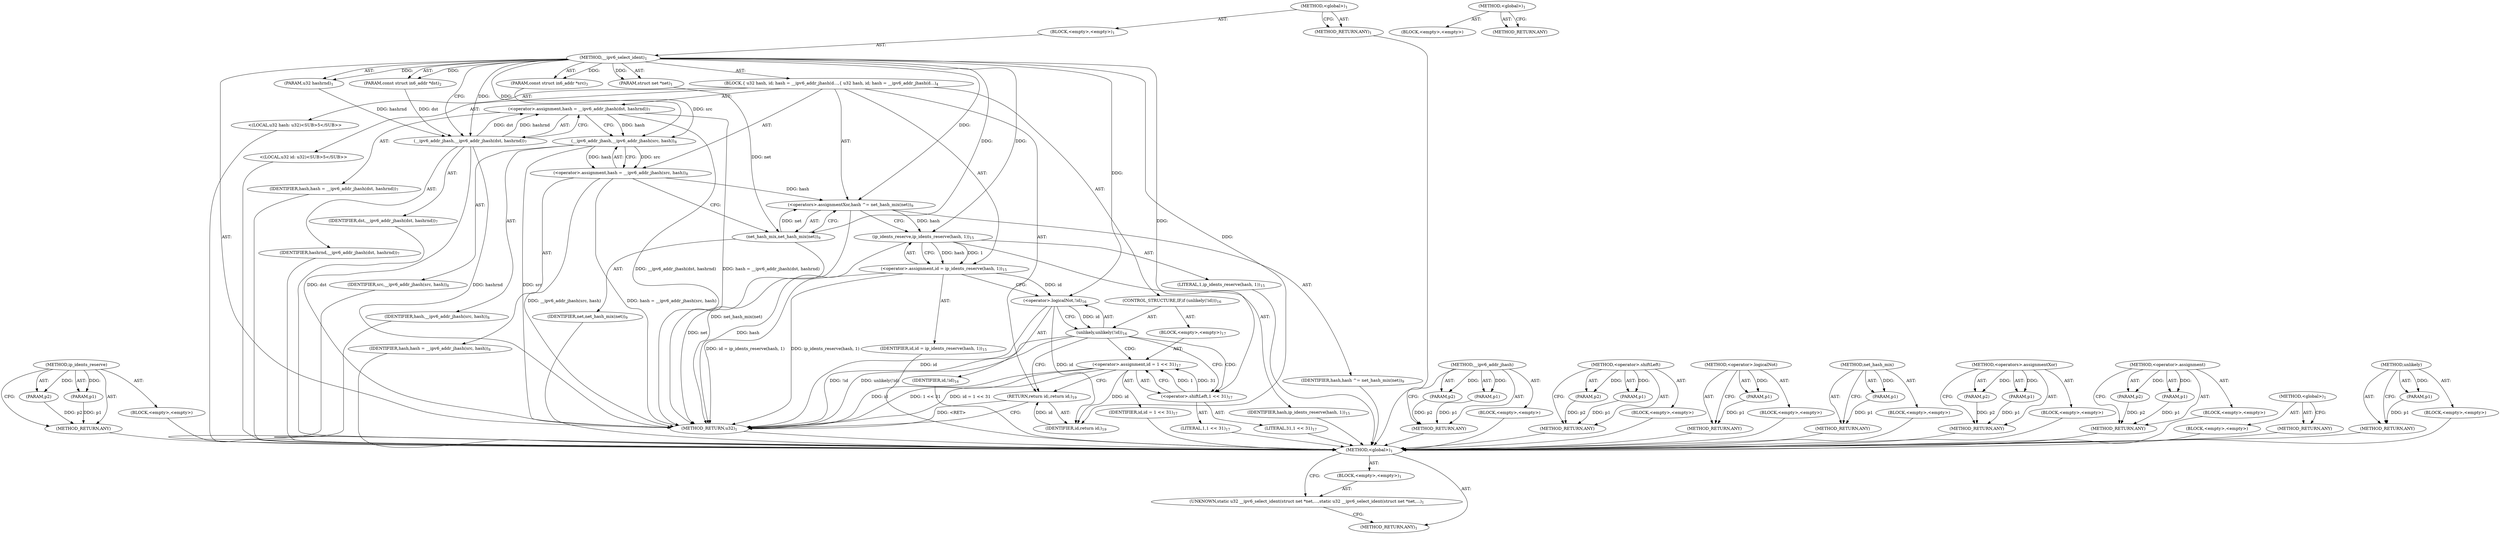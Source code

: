 digraph "&lt;global&gt;" {
vulnerable_89 [label=<(METHOD,ip_idents_reserve)>];
vulnerable_90 [label=<(PARAM,p1)>];
vulnerable_91 [label=<(PARAM,p2)>];
vulnerable_92 [label=<(BLOCK,&lt;empty&gt;,&lt;empty&gt;)>];
vulnerable_93 [label=<(METHOD_RETURN,ANY)>];
vulnerable_6 [label=<(METHOD,&lt;global&gt;)<SUB>1</SUB>>];
vulnerable_7 [label=<(BLOCK,&lt;empty&gt;,&lt;empty&gt;)<SUB>1</SUB>>];
vulnerable_8 [label=<(METHOD,__ipv6_select_ident)<SUB>1</SUB>>];
vulnerable_9 [label=<(PARAM,struct net *net)<SUB>1</SUB>>];
vulnerable_10 [label=<(PARAM,u32 hashrnd)<SUB>1</SUB>>];
vulnerable_11 [label=<(PARAM,const struct in6_addr *dst)<SUB>2</SUB>>];
vulnerable_12 [label=<(PARAM,const struct in6_addr *src)<SUB>3</SUB>>];
vulnerable_13 [label=<(BLOCK,{
 	u32 hash, id;
 
	hash = __ipv6_addr_jhash(d...,{
 	u32 hash, id;
 
	hash = __ipv6_addr_jhash(d...)<SUB>4</SUB>>];
vulnerable_14 [label="<(LOCAL,u32 hash: u32)<SUB>5</SUB>>"];
vulnerable_15 [label="<(LOCAL,u32 id: u32)<SUB>5</SUB>>"];
vulnerable_16 [label=<(&lt;operator&gt;.assignment,hash = __ipv6_addr_jhash(dst, hashrnd))<SUB>7</SUB>>];
vulnerable_17 [label=<(IDENTIFIER,hash,hash = __ipv6_addr_jhash(dst, hashrnd))<SUB>7</SUB>>];
vulnerable_18 [label=<(__ipv6_addr_jhash,__ipv6_addr_jhash(dst, hashrnd))<SUB>7</SUB>>];
vulnerable_19 [label=<(IDENTIFIER,dst,__ipv6_addr_jhash(dst, hashrnd))<SUB>7</SUB>>];
vulnerable_20 [label=<(IDENTIFIER,hashrnd,__ipv6_addr_jhash(dst, hashrnd))<SUB>7</SUB>>];
vulnerable_21 [label=<(&lt;operator&gt;.assignment,hash = __ipv6_addr_jhash(src, hash))<SUB>8</SUB>>];
vulnerable_22 [label=<(IDENTIFIER,hash,hash = __ipv6_addr_jhash(src, hash))<SUB>8</SUB>>];
vulnerable_23 [label=<(__ipv6_addr_jhash,__ipv6_addr_jhash(src, hash))<SUB>8</SUB>>];
vulnerable_24 [label=<(IDENTIFIER,src,__ipv6_addr_jhash(src, hash))<SUB>8</SUB>>];
vulnerable_25 [label=<(IDENTIFIER,hash,__ipv6_addr_jhash(src, hash))<SUB>8</SUB>>];
vulnerable_26 [label=<(&lt;operators&gt;.assignmentXor,hash ^= net_hash_mix(net))<SUB>9</SUB>>];
vulnerable_27 [label=<(IDENTIFIER,hash,hash ^= net_hash_mix(net))<SUB>9</SUB>>];
vulnerable_28 [label=<(net_hash_mix,net_hash_mix(net))<SUB>9</SUB>>];
vulnerable_29 [label=<(IDENTIFIER,net,net_hash_mix(net))<SUB>9</SUB>>];
vulnerable_30 [label=<(&lt;operator&gt;.assignment,id = ip_idents_reserve(hash, 1))<SUB>15</SUB>>];
vulnerable_31 [label=<(IDENTIFIER,id,id = ip_idents_reserve(hash, 1))<SUB>15</SUB>>];
vulnerable_32 [label=<(ip_idents_reserve,ip_idents_reserve(hash, 1))<SUB>15</SUB>>];
vulnerable_33 [label=<(IDENTIFIER,hash,ip_idents_reserve(hash, 1))<SUB>15</SUB>>];
vulnerable_34 [label=<(LITERAL,1,ip_idents_reserve(hash, 1))<SUB>15</SUB>>];
vulnerable_35 [label=<(CONTROL_STRUCTURE,IF,if (unlikely(!id)))<SUB>16</SUB>>];
vulnerable_36 [label=<(unlikely,unlikely(!id))<SUB>16</SUB>>];
vulnerable_37 [label=<(&lt;operator&gt;.logicalNot,!id)<SUB>16</SUB>>];
vulnerable_38 [label=<(IDENTIFIER,id,!id)<SUB>16</SUB>>];
vulnerable_39 [label=<(BLOCK,&lt;empty&gt;,&lt;empty&gt;)<SUB>17</SUB>>];
vulnerable_40 [label=<(&lt;operator&gt;.assignment,id = 1 &lt;&lt; 31)<SUB>17</SUB>>];
vulnerable_41 [label=<(IDENTIFIER,id,id = 1 &lt;&lt; 31)<SUB>17</SUB>>];
vulnerable_42 [label=<(&lt;operator&gt;.shiftLeft,1 &lt;&lt; 31)<SUB>17</SUB>>];
vulnerable_43 [label=<(LITERAL,1,1 &lt;&lt; 31)<SUB>17</SUB>>];
vulnerable_44 [label=<(LITERAL,31,1 &lt;&lt; 31)<SUB>17</SUB>>];
vulnerable_45 [label=<(RETURN,return id;,return id;)<SUB>19</SUB>>];
vulnerable_46 [label=<(IDENTIFIER,id,return id;)<SUB>19</SUB>>];
vulnerable_47 [label=<(METHOD_RETURN,u32)<SUB>1</SUB>>];
vulnerable_49 [label=<(METHOD_RETURN,ANY)<SUB>1</SUB>>];
vulnerable_75 [label=<(METHOD,__ipv6_addr_jhash)>];
vulnerable_76 [label=<(PARAM,p1)>];
vulnerable_77 [label=<(PARAM,p2)>];
vulnerable_78 [label=<(BLOCK,&lt;empty&gt;,&lt;empty&gt;)>];
vulnerable_79 [label=<(METHOD_RETURN,ANY)>];
vulnerable_102 [label=<(METHOD,&lt;operator&gt;.shiftLeft)>];
vulnerable_103 [label=<(PARAM,p1)>];
vulnerable_104 [label=<(PARAM,p2)>];
vulnerable_105 [label=<(BLOCK,&lt;empty&gt;,&lt;empty&gt;)>];
vulnerable_106 [label=<(METHOD_RETURN,ANY)>];
vulnerable_98 [label=<(METHOD,&lt;operator&gt;.logicalNot)>];
vulnerable_99 [label=<(PARAM,p1)>];
vulnerable_100 [label=<(BLOCK,&lt;empty&gt;,&lt;empty&gt;)>];
vulnerable_101 [label=<(METHOD_RETURN,ANY)>];
vulnerable_85 [label=<(METHOD,net_hash_mix)>];
vulnerable_86 [label=<(PARAM,p1)>];
vulnerable_87 [label=<(BLOCK,&lt;empty&gt;,&lt;empty&gt;)>];
vulnerable_88 [label=<(METHOD_RETURN,ANY)>];
vulnerable_80 [label=<(METHOD,&lt;operators&gt;.assignmentXor)>];
vulnerable_81 [label=<(PARAM,p1)>];
vulnerable_82 [label=<(PARAM,p2)>];
vulnerable_83 [label=<(BLOCK,&lt;empty&gt;,&lt;empty&gt;)>];
vulnerable_84 [label=<(METHOD_RETURN,ANY)>];
vulnerable_70 [label=<(METHOD,&lt;operator&gt;.assignment)>];
vulnerable_71 [label=<(PARAM,p1)>];
vulnerable_72 [label=<(PARAM,p2)>];
vulnerable_73 [label=<(BLOCK,&lt;empty&gt;,&lt;empty&gt;)>];
vulnerable_74 [label=<(METHOD_RETURN,ANY)>];
vulnerable_64 [label=<(METHOD,&lt;global&gt;)<SUB>1</SUB>>];
vulnerable_65 [label=<(BLOCK,&lt;empty&gt;,&lt;empty&gt;)>];
vulnerable_66 [label=<(METHOD_RETURN,ANY)>];
vulnerable_94 [label=<(METHOD,unlikely)>];
vulnerable_95 [label=<(PARAM,p1)>];
vulnerable_96 [label=<(BLOCK,&lt;empty&gt;,&lt;empty&gt;)>];
vulnerable_97 [label=<(METHOD_RETURN,ANY)>];
fixed_6 [label=<(METHOD,&lt;global&gt;)<SUB>1</SUB>>];
fixed_7 [label=<(BLOCK,&lt;empty&gt;,&lt;empty&gt;)<SUB>1</SUB>>];
fixed_8 [label=<(UNKNOWN,static u32 __ipv6_select_ident(struct net *net,...,static u32 __ipv6_select_ident(struct net *net,...)<SUB>1</SUB>>];
fixed_9 [label=<(METHOD_RETURN,ANY)<SUB>1</SUB>>];
fixed_14 [label=<(METHOD,&lt;global&gt;)<SUB>1</SUB>>];
fixed_15 [label=<(BLOCK,&lt;empty&gt;,&lt;empty&gt;)>];
fixed_16 [label=<(METHOD_RETURN,ANY)>];
vulnerable_89 -> vulnerable_90  [key=0, label="AST: "];
vulnerable_89 -> vulnerable_90  [key=1, label="DDG: "];
vulnerable_89 -> vulnerable_92  [key=0, label="AST: "];
vulnerable_89 -> vulnerable_91  [key=0, label="AST: "];
vulnerable_89 -> vulnerable_91  [key=1, label="DDG: "];
vulnerable_89 -> vulnerable_93  [key=0, label="AST: "];
vulnerable_89 -> vulnerable_93  [key=1, label="CFG: "];
vulnerable_90 -> vulnerable_93  [key=0, label="DDG: p1"];
vulnerable_91 -> vulnerable_93  [key=0, label="DDG: p2"];
vulnerable_92 -> fixed_6  [key=0];
vulnerable_93 -> fixed_6  [key=0];
vulnerable_6 -> vulnerable_7  [key=0, label="AST: "];
vulnerable_6 -> vulnerable_49  [key=0, label="AST: "];
vulnerable_6 -> vulnerable_49  [key=1, label="CFG: "];
vulnerable_7 -> vulnerable_8  [key=0, label="AST: "];
vulnerable_8 -> vulnerable_9  [key=0, label="AST: "];
vulnerable_8 -> vulnerable_9  [key=1, label="DDG: "];
vulnerable_8 -> vulnerable_10  [key=0, label="AST: "];
vulnerable_8 -> vulnerable_10  [key=1, label="DDG: "];
vulnerable_8 -> vulnerable_11  [key=0, label="AST: "];
vulnerable_8 -> vulnerable_11  [key=1, label="DDG: "];
vulnerable_8 -> vulnerable_12  [key=0, label="AST: "];
vulnerable_8 -> vulnerable_12  [key=1, label="DDG: "];
vulnerable_8 -> vulnerable_13  [key=0, label="AST: "];
vulnerable_8 -> vulnerable_47  [key=0, label="AST: "];
vulnerable_8 -> vulnerable_18  [key=0, label="CFG: "];
vulnerable_8 -> vulnerable_18  [key=1, label="DDG: "];
vulnerable_8 -> vulnerable_26  [key=0, label="DDG: "];
vulnerable_8 -> vulnerable_46  [key=0, label="DDG: "];
vulnerable_8 -> vulnerable_23  [key=0, label="DDG: "];
vulnerable_8 -> vulnerable_28  [key=0, label="DDG: "];
vulnerable_8 -> vulnerable_32  [key=0, label="DDG: "];
vulnerable_8 -> vulnerable_37  [key=0, label="DDG: "];
vulnerable_8 -> vulnerable_42  [key=0, label="DDG: "];
vulnerable_9 -> vulnerable_28  [key=0, label="DDG: net"];
vulnerable_10 -> vulnerable_18  [key=0, label="DDG: hashrnd"];
vulnerable_11 -> vulnerable_18  [key=0, label="DDG: dst"];
vulnerable_12 -> vulnerable_23  [key=0, label="DDG: src"];
vulnerable_13 -> vulnerable_14  [key=0, label="AST: "];
vulnerable_13 -> vulnerable_15  [key=0, label="AST: "];
vulnerable_13 -> vulnerable_16  [key=0, label="AST: "];
vulnerable_13 -> vulnerable_21  [key=0, label="AST: "];
vulnerable_13 -> vulnerable_26  [key=0, label="AST: "];
vulnerable_13 -> vulnerable_30  [key=0, label="AST: "];
vulnerable_13 -> vulnerable_35  [key=0, label="AST: "];
vulnerable_13 -> vulnerable_45  [key=0, label="AST: "];
vulnerable_14 -> fixed_6  [key=0];
vulnerable_15 -> fixed_6  [key=0];
vulnerable_16 -> vulnerable_17  [key=0, label="AST: "];
vulnerable_16 -> vulnerable_18  [key=0, label="AST: "];
vulnerable_16 -> vulnerable_23  [key=0, label="CFG: "];
vulnerable_16 -> vulnerable_23  [key=1, label="DDG: hash"];
vulnerable_16 -> vulnerable_47  [key=0, label="DDG: __ipv6_addr_jhash(dst, hashrnd)"];
vulnerable_16 -> vulnerable_47  [key=1, label="DDG: hash = __ipv6_addr_jhash(dst, hashrnd)"];
vulnerable_17 -> fixed_6  [key=0];
vulnerable_18 -> vulnerable_19  [key=0, label="AST: "];
vulnerable_18 -> vulnerable_20  [key=0, label="AST: "];
vulnerable_18 -> vulnerable_16  [key=0, label="CFG: "];
vulnerable_18 -> vulnerable_16  [key=1, label="DDG: dst"];
vulnerable_18 -> vulnerable_16  [key=2, label="DDG: hashrnd"];
vulnerable_18 -> vulnerable_47  [key=0, label="DDG: dst"];
vulnerable_18 -> vulnerable_47  [key=1, label="DDG: hashrnd"];
vulnerable_19 -> fixed_6  [key=0];
vulnerable_20 -> fixed_6  [key=0];
vulnerable_21 -> vulnerable_22  [key=0, label="AST: "];
vulnerable_21 -> vulnerable_23  [key=0, label="AST: "];
vulnerable_21 -> vulnerable_28  [key=0, label="CFG: "];
vulnerable_21 -> vulnerable_47  [key=0, label="DDG: __ipv6_addr_jhash(src, hash)"];
vulnerable_21 -> vulnerable_47  [key=1, label="DDG: hash = __ipv6_addr_jhash(src, hash)"];
vulnerable_21 -> vulnerable_26  [key=0, label="DDG: hash"];
vulnerable_22 -> fixed_6  [key=0];
vulnerable_23 -> vulnerable_24  [key=0, label="AST: "];
vulnerable_23 -> vulnerable_25  [key=0, label="AST: "];
vulnerable_23 -> vulnerable_21  [key=0, label="CFG: "];
vulnerable_23 -> vulnerable_21  [key=1, label="DDG: src"];
vulnerable_23 -> vulnerable_21  [key=2, label="DDG: hash"];
vulnerable_23 -> vulnerable_47  [key=0, label="DDG: src"];
vulnerable_24 -> fixed_6  [key=0];
vulnerable_25 -> fixed_6  [key=0];
vulnerable_26 -> vulnerable_27  [key=0, label="AST: "];
vulnerable_26 -> vulnerable_28  [key=0, label="AST: "];
vulnerable_26 -> vulnerable_32  [key=0, label="CFG: "];
vulnerable_26 -> vulnerable_32  [key=1, label="DDG: hash"];
vulnerable_26 -> vulnerable_47  [key=0, label="DDG: net_hash_mix(net)"];
vulnerable_27 -> fixed_6  [key=0];
vulnerable_28 -> vulnerable_29  [key=0, label="AST: "];
vulnerable_28 -> vulnerable_26  [key=0, label="CFG: "];
vulnerable_28 -> vulnerable_26  [key=1, label="DDG: net"];
vulnerable_28 -> vulnerable_47  [key=0, label="DDG: net"];
vulnerable_29 -> fixed_6  [key=0];
vulnerable_30 -> vulnerable_31  [key=0, label="AST: "];
vulnerable_30 -> vulnerable_32  [key=0, label="AST: "];
vulnerable_30 -> vulnerable_37  [key=0, label="CFG: "];
vulnerable_30 -> vulnerable_37  [key=1, label="DDG: id"];
vulnerable_30 -> vulnerable_47  [key=0, label="DDG: ip_idents_reserve(hash, 1)"];
vulnerable_30 -> vulnerable_47  [key=1, label="DDG: id = ip_idents_reserve(hash, 1)"];
vulnerable_31 -> fixed_6  [key=0];
vulnerable_32 -> vulnerable_33  [key=0, label="AST: "];
vulnerable_32 -> vulnerable_34  [key=0, label="AST: "];
vulnerable_32 -> vulnerable_30  [key=0, label="CFG: "];
vulnerable_32 -> vulnerable_30  [key=1, label="DDG: hash"];
vulnerable_32 -> vulnerable_30  [key=2, label="DDG: 1"];
vulnerable_32 -> vulnerable_47  [key=0, label="DDG: hash"];
vulnerable_33 -> fixed_6  [key=0];
vulnerable_34 -> fixed_6  [key=0];
vulnerable_35 -> vulnerable_36  [key=0, label="AST: "];
vulnerable_35 -> vulnerable_39  [key=0, label="AST: "];
vulnerable_36 -> vulnerable_37  [key=0, label="AST: "];
vulnerable_36 -> vulnerable_42  [key=0, label="CFG: "];
vulnerable_36 -> vulnerable_42  [key=1, label="CDG: "];
vulnerable_36 -> vulnerable_45  [key=0, label="CFG: "];
vulnerable_36 -> vulnerable_47  [key=0, label="DDG: !id"];
vulnerable_36 -> vulnerable_47  [key=1, label="DDG: unlikely(!id)"];
vulnerable_36 -> vulnerable_40  [key=0, label="CDG: "];
vulnerable_37 -> vulnerable_38  [key=0, label="AST: "];
vulnerable_37 -> vulnerable_36  [key=0, label="CFG: "];
vulnerable_37 -> vulnerable_36  [key=1, label="DDG: id"];
vulnerable_37 -> vulnerable_47  [key=0, label="DDG: id"];
vulnerable_37 -> vulnerable_46  [key=0, label="DDG: id"];
vulnerable_38 -> fixed_6  [key=0];
vulnerable_39 -> vulnerable_40  [key=0, label="AST: "];
vulnerable_40 -> vulnerable_41  [key=0, label="AST: "];
vulnerable_40 -> vulnerable_42  [key=0, label="AST: "];
vulnerable_40 -> vulnerable_45  [key=0, label="CFG: "];
vulnerable_40 -> vulnerable_47  [key=0, label="DDG: id"];
vulnerable_40 -> vulnerable_47  [key=1, label="DDG: 1 &lt;&lt; 31"];
vulnerable_40 -> vulnerable_47  [key=2, label="DDG: id = 1 &lt;&lt; 31"];
vulnerable_40 -> vulnerable_46  [key=0, label="DDG: id"];
vulnerable_41 -> fixed_6  [key=0];
vulnerable_42 -> vulnerable_43  [key=0, label="AST: "];
vulnerable_42 -> vulnerable_44  [key=0, label="AST: "];
vulnerable_42 -> vulnerable_40  [key=0, label="CFG: "];
vulnerable_42 -> vulnerable_40  [key=1, label="DDG: 1"];
vulnerable_42 -> vulnerable_40  [key=2, label="DDG: 31"];
vulnerable_43 -> fixed_6  [key=0];
vulnerable_44 -> fixed_6  [key=0];
vulnerable_45 -> vulnerable_46  [key=0, label="AST: "];
vulnerable_45 -> vulnerable_47  [key=0, label="CFG: "];
vulnerable_45 -> vulnerable_47  [key=1, label="DDG: &lt;RET&gt;"];
vulnerable_46 -> vulnerable_45  [key=0, label="DDG: id"];
vulnerable_47 -> fixed_6  [key=0];
vulnerable_49 -> fixed_6  [key=0];
vulnerable_75 -> vulnerable_76  [key=0, label="AST: "];
vulnerable_75 -> vulnerable_76  [key=1, label="DDG: "];
vulnerable_75 -> vulnerable_78  [key=0, label="AST: "];
vulnerable_75 -> vulnerable_77  [key=0, label="AST: "];
vulnerable_75 -> vulnerable_77  [key=1, label="DDG: "];
vulnerable_75 -> vulnerable_79  [key=0, label="AST: "];
vulnerable_75 -> vulnerable_79  [key=1, label="CFG: "];
vulnerable_76 -> vulnerable_79  [key=0, label="DDG: p1"];
vulnerable_77 -> vulnerable_79  [key=0, label="DDG: p2"];
vulnerable_78 -> fixed_6  [key=0];
vulnerable_79 -> fixed_6  [key=0];
vulnerable_102 -> vulnerable_103  [key=0, label="AST: "];
vulnerable_102 -> vulnerable_103  [key=1, label="DDG: "];
vulnerable_102 -> vulnerable_105  [key=0, label="AST: "];
vulnerable_102 -> vulnerable_104  [key=0, label="AST: "];
vulnerable_102 -> vulnerable_104  [key=1, label="DDG: "];
vulnerable_102 -> vulnerable_106  [key=0, label="AST: "];
vulnerable_102 -> vulnerable_106  [key=1, label="CFG: "];
vulnerable_103 -> vulnerable_106  [key=0, label="DDG: p1"];
vulnerable_104 -> vulnerable_106  [key=0, label="DDG: p2"];
vulnerable_105 -> fixed_6  [key=0];
vulnerable_106 -> fixed_6  [key=0];
vulnerable_98 -> vulnerable_99  [key=0, label="AST: "];
vulnerable_98 -> vulnerable_99  [key=1, label="DDG: "];
vulnerable_98 -> vulnerable_100  [key=0, label="AST: "];
vulnerable_98 -> vulnerable_101  [key=0, label="AST: "];
vulnerable_98 -> vulnerable_101  [key=1, label="CFG: "];
vulnerable_99 -> vulnerable_101  [key=0, label="DDG: p1"];
vulnerable_100 -> fixed_6  [key=0];
vulnerable_101 -> fixed_6  [key=0];
vulnerable_85 -> vulnerable_86  [key=0, label="AST: "];
vulnerable_85 -> vulnerable_86  [key=1, label="DDG: "];
vulnerable_85 -> vulnerable_87  [key=0, label="AST: "];
vulnerable_85 -> vulnerable_88  [key=0, label="AST: "];
vulnerable_85 -> vulnerable_88  [key=1, label="CFG: "];
vulnerable_86 -> vulnerable_88  [key=0, label="DDG: p1"];
vulnerable_87 -> fixed_6  [key=0];
vulnerable_88 -> fixed_6  [key=0];
vulnerable_80 -> vulnerable_81  [key=0, label="AST: "];
vulnerable_80 -> vulnerable_81  [key=1, label="DDG: "];
vulnerable_80 -> vulnerable_83  [key=0, label="AST: "];
vulnerable_80 -> vulnerable_82  [key=0, label="AST: "];
vulnerable_80 -> vulnerable_82  [key=1, label="DDG: "];
vulnerable_80 -> vulnerable_84  [key=0, label="AST: "];
vulnerable_80 -> vulnerable_84  [key=1, label="CFG: "];
vulnerable_81 -> vulnerable_84  [key=0, label="DDG: p1"];
vulnerable_82 -> vulnerable_84  [key=0, label="DDG: p2"];
vulnerable_83 -> fixed_6  [key=0];
vulnerable_84 -> fixed_6  [key=0];
vulnerable_70 -> vulnerable_71  [key=0, label="AST: "];
vulnerable_70 -> vulnerable_71  [key=1, label="DDG: "];
vulnerable_70 -> vulnerable_73  [key=0, label="AST: "];
vulnerable_70 -> vulnerable_72  [key=0, label="AST: "];
vulnerable_70 -> vulnerable_72  [key=1, label="DDG: "];
vulnerable_70 -> vulnerable_74  [key=0, label="AST: "];
vulnerable_70 -> vulnerable_74  [key=1, label="CFG: "];
vulnerable_71 -> vulnerable_74  [key=0, label="DDG: p1"];
vulnerable_72 -> vulnerable_74  [key=0, label="DDG: p2"];
vulnerable_73 -> fixed_6  [key=0];
vulnerable_74 -> fixed_6  [key=0];
vulnerable_64 -> vulnerable_65  [key=0, label="AST: "];
vulnerable_64 -> vulnerable_66  [key=0, label="AST: "];
vulnerable_64 -> vulnerable_66  [key=1, label="CFG: "];
vulnerable_65 -> fixed_6  [key=0];
vulnerable_66 -> fixed_6  [key=0];
vulnerable_94 -> vulnerable_95  [key=0, label="AST: "];
vulnerable_94 -> vulnerable_95  [key=1, label="DDG: "];
vulnerable_94 -> vulnerable_96  [key=0, label="AST: "];
vulnerable_94 -> vulnerable_97  [key=0, label="AST: "];
vulnerable_94 -> vulnerable_97  [key=1, label="CFG: "];
vulnerable_95 -> vulnerable_97  [key=0, label="DDG: p1"];
vulnerable_96 -> fixed_6  [key=0];
vulnerable_97 -> fixed_6  [key=0];
fixed_6 -> fixed_7  [key=0, label="AST: "];
fixed_6 -> fixed_9  [key=0, label="AST: "];
fixed_6 -> fixed_8  [key=0, label="CFG: "];
fixed_7 -> fixed_8  [key=0, label="AST: "];
fixed_8 -> fixed_9  [key=0, label="CFG: "];
fixed_14 -> fixed_15  [key=0, label="AST: "];
fixed_14 -> fixed_16  [key=0, label="AST: "];
fixed_14 -> fixed_16  [key=1, label="CFG: "];
}
